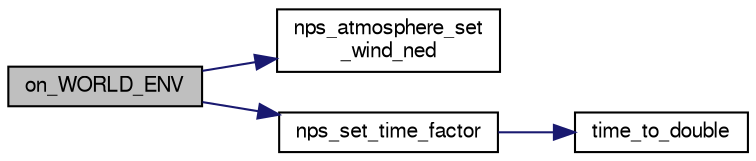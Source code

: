 digraph "on_WORLD_ENV"
{
  edge [fontname="FreeSans",fontsize="10",labelfontname="FreeSans",labelfontsize="10"];
  node [fontname="FreeSans",fontsize="10",shape=record];
  rankdir="LR";
  Node1 [label="on_WORLD_ENV",height=0.2,width=0.4,color="black", fillcolor="grey75", style="filled", fontcolor="black"];
  Node1 -> Node2 [color="midnightblue",fontsize="10",style="solid",fontname="FreeSans"];
  Node2 [label="nps_atmosphere_set\l_wind_ned",height=0.2,width=0.4,color="black", fillcolor="white", style="filled",URL="$nps__atmosphere_8c.html#a0c302a2aca854b5dbc792b93decc0fb2"];
  Node1 -> Node3 [color="midnightblue",fontsize="10",style="solid",fontname="FreeSans"];
  Node3 [label="nps_set_time_factor",height=0.2,width=0.4,color="black", fillcolor="white", style="filled",URL="$nps__main_8h.html#aba7e0d2ae8c72632537ff335da67e19d"];
  Node3 -> Node4 [color="midnightblue",fontsize="10",style="solid",fontname="FreeSans"];
  Node4 [label="time_to_double",height=0.2,width=0.4,color="black", fillcolor="white", style="filled",URL="$nps__main__common_8c.html#abde7f979f8df9c8db19de17ab6498ec2"];
}
